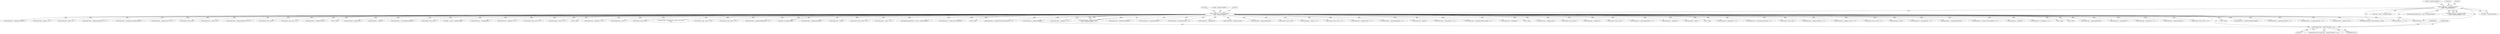 digraph "0_Android_9d4853418ab2f754c2b63e091c29c5529b8b86ca_94@API" {
"1000660" [label="(Call,strcmp(*argv, \"--gamma-threshold\") == 0)"];
"1000582" [label="(Call,strncmp(*argv, \"--transform-enable=\",\n sizeof \"--transform-enable\"))"];
"1000560" [label="(Call,strncmp(*argv, \"--transform-disable=\",\n sizeof \"--transform-disable\"))"];
"1001085" [label="(Call,5+*argv)"];
"1000679" [label="(Call,strcmp(*argv, \"--nogamma-threshold\") == 0)"];
"1000986" [label="(Call,strcmp(*argv, \"--calculations-follow-bit-depth\"))"];
"1000933" [label="(Call,strcmp(*argv, \"--use-input-precision\") == 0)"];
"1000757" [label="(Call,strcmp(*argv, \"--gamma-16-to-8\"))"];
"1000712" [label="(Call,strcmp(*argv, \"--nogamma-transform\"))"];
"1000665" [label="(Literal,0)"];
"1000603" [label="(Call,strcmp(*argv, \"--gamma\") == 0)"];
"1001239" [label="(Call,strcmp(*argv, \"--log8\") == 0)"];
"1000711" [label="(Call,strcmp(*argv, \"--nogamma-transform\") == 0)"];
"1000960" [label="(Call,strcmp(*argv, \"--calculations-use-input-precision\"))"];
"1000756" [label="(Call,strcmp(*argv, \"--gamma-16-to-8\") == 0)"];
"1001192" [label="(Call,strcmp(5+*argv, \"pc8\"))"];
"1001286" [label="(Call,strncmp(*argv, \"--option=\", 9))"];
"1000839" [label="(Call,strcmp(*argv, \"--nogamma-alpha-mode\") == 0)"];
"1001138" [label="(Call,strcmp(5+*argv, \"calc16\"))"];
"1001191" [label="(Call,strcmp(5+*argv, \"pc8\") == 0)"];
"1000585" [label="(Literal,\"--transform-enable=\")"];
"1000588" [label="(Literal,0)"];
"1000776" [label="(Call,strcmp(*argv, \"--nogamma-16-to-8\"))"];
"1001193" [label="(Call,5+*argv)"];
"1000725" [label="(Call,strcmp(*argv, \"--gamma-sbit\"))"];
"1001020" [label="(Call,strcmp(*argv, \"--sbitlow\"))"];
"1000947" [label="(Call,strcmp(*argv, \"--use-calculation-precision\"))"];
"1000563" [label="(Literal,\"--transform-disable=\")"];
"1000659" [label="(ControlStructure,if (strcmp(*argv, \"--gamma-threshold\") == 0))"];
"1001210" [label="(Call,strcmp(5+*argv, \"pc16\"))"];
"1000596" [label="(Call,*argv + sizeof \"--transform-enable\")"];
"1000669" [label="(Identifier,pm)"];
"1000922" [label="(Call,strcmp(*argv, \"--use-update-info\"))"];
"1001429" [label="(Call,safecat(command, sizeof command, cp, *argv))"];
"1000852" [label="(Call,strcmp(*argv, \"--expand16\") == 0)"];
"1001119" [label="(Call,strcmp(5+*argv, \"calc8\") == 0)"];
"1001262" [label="(Call,strcmp(*argv, \"--log16\") == 0)"];
"1001175" [label="(Call,5+*argv)"];
"1001002" [label="(Call,strcmp(*argv, \"--exhaustive\") == 0)"];
"1001073" [label="(Call,strncmp(*argv, \"--max\", 5))"];
"1001084" [label="(Call,strcmp(5+*argv, \"abs8\"))"];
"1000561" [label="(Call,*argv)"];
"1000564" [label="(Call,sizeof \"--transform-disable\")"];
"1000573" [label="(Call,transform_disable(*argv + sizeof \"--transform-disable\"))"];
"1001227" [label="(Call,fprintf(stderr, \"pngvalid: %s: unknown 'max' option\n\", *argv))"];
"1001173" [label="(Call,strcmp(5+*argv, \"out16\") == 0)"];
"1000559" [label="(Call,strncmp(*argv, \"--transform-disable=\",\n sizeof \"--transform-disable\") == 0)"];
"1001083" [label="(Call,strcmp(5+*argv, \"abs8\") == 0)"];
"1000807" [label="(Call,strcmp(*argv, \"--nogamma-background\") == 0)"];
"1000586" [label="(Call,sizeof \"--transform-enable\")"];
"1000680" [label="(Call,strcmp(*argv, \"--nogamma-threshold\"))"];
"1001049" [label="(Call,strcmp(*argv, \"--touch\"))"];
"1001155" [label="(Call,strcmp(5+*argv, \"out8\") == 0)"];
"1001048" [label="(Call,strcmp(*argv, \"--touch\") == 0)"];
"1000595" [label="(Call,transform_enable(*argv + sizeof \"--transform-enable\"))"];
"1000973" [label="(Call,strcmp(*argv, \"--assume-16-bit-calculations\"))"];
"1001121" [label="(Call,5+*argv)"];
"1000959" [label="(Call,strcmp(*argv, \"--calculations-use-input-precision\") == 0)"];
"1000661" [label="(Call,strcmp(*argv, \"--gamma-threshold\"))"];
"1000647" [label="(Call,strcmp(*argv, \"--nogamma\") == 0)"];
"1000581" [label="(Call,strncmp(*argv, \"--transform-enable=\",\n sizeof \"--transform-enable\") == 0)"];
"1000808" [label="(Call,strcmp(*argv, \"--nogamma-background\"))"];
"1000934" [label="(Call,strcmp(*argv, \"--use-input-precision\"))"];
"1000906" [label="(Call,strcmp(*argv, \"--progressive-read\") == 0)"];
"1000866" [label="(Call,strcmp(*argv, \"--noexpand16\"))"];
"1000660" [label="(Call,strcmp(*argv, \"--gamma-threshold\") == 0)"];
"1000907" [label="(Call,strcmp(*argv, \"--progressive-read\"))"];
"1000682" [label="(Identifier,argv)"];
"1000789" [label="(Call,strcmp(*argv, \"--gamma-background\"))"];
"1000583" [label="(Call,*argv)"];
"1001120" [label="(Call,strcmp(5+*argv, \"calc8\"))"];
"1001019" [label="(Call,strcmp(*argv, \"--sbitlow\") == 0)"];
"1001209" [label="(Call,strcmp(5+*argv, \"pc16\") == 0)"];
"1000743" [label="(Call,strcmp(*argv, \"--nogamma-sbit\") == 0)"];
"1000788" [label="(Call,strcmp(*argv, \"--gamma-background\") == 0)"];
"1000604" [label="(Call,strcmp(*argv, \"--gamma\"))"];
"1000878" [label="(Call,strcmp(*argv, \"--more-gammas\") == 0)"];
"1000985" [label="(Call,strcmp(*argv, \"--calculations-follow-bit-depth\") == 0)"];
"1000566" [label="(Literal,0)"];
"1000892" [label="(Call,strcmp(*argv, \"--all-gammas\"))"];
"1001139" [label="(Call,5+*argv)"];
"1001841" [label="(MethodReturn,int)"];
"1000373" [label="(Call,strcmp(*argv, \"-v\") == 0)"];
"1000744" [label="(Call,strcmp(*argv, \"--nogamma-sbit\"))"];
"1001102" [label="(Call,strcmp(5+*argv, \"abs16\"))"];
"1001003" [label="(Call,strcmp(*argv, \"--exhaustive\"))"];
"1001174" [label="(Call,strcmp(5+*argv, \"out16\"))"];
"1000820" [label="(Call,strcmp(*argv, \"--gamma-alpha-mode\") == 0)"];
"1000374" [label="(Call,strcmp(*argv, \"-v\"))"];
"1000853" [label="(Call,strcmp(*argv, \"--expand16\"))"];
"1001263" [label="(Call,strcmp(*argv, \"--log16\"))"];
"1001157" [label="(Call,5+*argv)"];
"1000865" [label="(Call,strcmp(*argv, \"--noexpand16\") == 0)"];
"1000946" [label="(Call,strcmp(*argv, \"--use-calculation-precision\") == 0)"];
"1001156" [label="(Call,strcmp(5+*argv, \"out8\"))"];
"1000692" [label="(Call,strcmp(*argv, \"--gamma-transform\") == 0)"];
"1000775" [label="(Call,strcmp(*argv, \"--nogamma-16-to-8\") == 0)"];
"1001137" [label="(Call,strcmp(5+*argv, \"calc16\") == 0)"];
"1000560" [label="(Call,strncmp(*argv, \"--transform-disable=\",\n sizeof \"--transform-disable\"))"];
"1001240" [label="(Call,strcmp(*argv, \"--log8\"))"];
"1000582" [label="(Call,strncmp(*argv, \"--transform-enable=\",\n sizeof \"--transform-enable\"))"];
"1000921" [label="(Call,strcmp(*argv, \"--use-update-info\") == 0)"];
"1000840" [label="(Call,strcmp(*argv, \"--nogamma-alpha-mode\"))"];
"1000574" [label="(Call,*argv + sizeof \"--transform-disable\")"];
"1000972" [label="(Call,strcmp(*argv, \"--assume-16-bit-calculations\") == 0)"];
"1000648" [label="(Call,strcmp(*argv, \"--nogamma\"))"];
"1000891" [label="(Call,strcmp(*argv, \"--all-gammas\") == 0)"];
"1001211" [label="(Call,5+*argv)"];
"1001103" [label="(Call,5+*argv)"];
"1000821" [label="(Call,strcmp(*argv, \"--gamma-alpha-mode\"))"];
"1000879" [label="(Call,strcmp(*argv, \"--more-gammas\"))"];
"1000724" [label="(Call,strcmp(*argv, \"--gamma-sbit\") == 0)"];
"1000693" [label="(Call,strcmp(*argv, \"--gamma-transform\"))"];
"1001101" [label="(Call,strcmp(5+*argv, \"abs16\") == 0)"];
"1000660" -> "1000659"  [label="AST: "];
"1000660" -> "1000665"  [label="CFG: "];
"1000661" -> "1000660"  [label="AST: "];
"1000665" -> "1000660"  [label="AST: "];
"1000669" -> "1000660"  [label="CFG: "];
"1000682" -> "1000660"  [label="CFG: "];
"1000660" -> "1001841"  [label="DDG: "];
"1000660" -> "1001841"  [label="DDG: "];
"1000582" -> "1000660"  [label="DDG: "];
"1000582" -> "1000581"  [label="AST: "];
"1000582" -> "1000586"  [label="CFG: "];
"1000583" -> "1000582"  [label="AST: "];
"1000585" -> "1000582"  [label="AST: "];
"1000586" -> "1000582"  [label="AST: "];
"1000588" -> "1000582"  [label="CFG: "];
"1000582" -> "1000373"  [label="DDG: "];
"1000582" -> "1000374"  [label="DDG: "];
"1000582" -> "1000581"  [label="DDG: "];
"1000582" -> "1000581"  [label="DDG: "];
"1000560" -> "1000582"  [label="DDG: "];
"1000582" -> "1000595"  [label="DDG: "];
"1000582" -> "1000596"  [label="DDG: "];
"1000582" -> "1000603"  [label="DDG: "];
"1000582" -> "1000604"  [label="DDG: "];
"1000582" -> "1000647"  [label="DDG: "];
"1000582" -> "1000648"  [label="DDG: "];
"1000582" -> "1000661"  [label="DDG: "];
"1000582" -> "1000679"  [label="DDG: "];
"1000582" -> "1000680"  [label="DDG: "];
"1000582" -> "1000692"  [label="DDG: "];
"1000582" -> "1000693"  [label="DDG: "];
"1000582" -> "1000711"  [label="DDG: "];
"1000582" -> "1000712"  [label="DDG: "];
"1000582" -> "1000724"  [label="DDG: "];
"1000582" -> "1000725"  [label="DDG: "];
"1000582" -> "1000743"  [label="DDG: "];
"1000582" -> "1000744"  [label="DDG: "];
"1000582" -> "1000756"  [label="DDG: "];
"1000582" -> "1000757"  [label="DDG: "];
"1000582" -> "1000775"  [label="DDG: "];
"1000582" -> "1000776"  [label="DDG: "];
"1000582" -> "1000788"  [label="DDG: "];
"1000582" -> "1000789"  [label="DDG: "];
"1000582" -> "1000807"  [label="DDG: "];
"1000582" -> "1000808"  [label="DDG: "];
"1000582" -> "1000820"  [label="DDG: "];
"1000582" -> "1000821"  [label="DDG: "];
"1000582" -> "1000839"  [label="DDG: "];
"1000582" -> "1000840"  [label="DDG: "];
"1000582" -> "1000852"  [label="DDG: "];
"1000582" -> "1000853"  [label="DDG: "];
"1000582" -> "1000865"  [label="DDG: "];
"1000582" -> "1000866"  [label="DDG: "];
"1000582" -> "1000878"  [label="DDG: "];
"1000582" -> "1000879"  [label="DDG: "];
"1000582" -> "1000891"  [label="DDG: "];
"1000582" -> "1000892"  [label="DDG: "];
"1000582" -> "1000906"  [label="DDG: "];
"1000582" -> "1000907"  [label="DDG: "];
"1000582" -> "1000921"  [label="DDG: "];
"1000582" -> "1000922"  [label="DDG: "];
"1000582" -> "1000933"  [label="DDG: "];
"1000582" -> "1000934"  [label="DDG: "];
"1000582" -> "1000946"  [label="DDG: "];
"1000582" -> "1000947"  [label="DDG: "];
"1000582" -> "1000959"  [label="DDG: "];
"1000582" -> "1000960"  [label="DDG: "];
"1000582" -> "1000972"  [label="DDG: "];
"1000582" -> "1000973"  [label="DDG: "];
"1000582" -> "1000985"  [label="DDG: "];
"1000582" -> "1000986"  [label="DDG: "];
"1000582" -> "1001002"  [label="DDG: "];
"1000582" -> "1001003"  [label="DDG: "];
"1000582" -> "1001019"  [label="DDG: "];
"1000582" -> "1001020"  [label="DDG: "];
"1000582" -> "1001048"  [label="DDG: "];
"1000582" -> "1001049"  [label="DDG: "];
"1000582" -> "1001073"  [label="DDG: "];
"1000582" -> "1001083"  [label="DDG: "];
"1000582" -> "1001084"  [label="DDG: "];
"1000582" -> "1001085"  [label="DDG: "];
"1000582" -> "1001101"  [label="DDG: "];
"1000582" -> "1001102"  [label="DDG: "];
"1000582" -> "1001103"  [label="DDG: "];
"1000582" -> "1001119"  [label="DDG: "];
"1000582" -> "1001120"  [label="DDG: "];
"1000582" -> "1001121"  [label="DDG: "];
"1000582" -> "1001137"  [label="DDG: "];
"1000582" -> "1001138"  [label="DDG: "];
"1000582" -> "1001139"  [label="DDG: "];
"1000582" -> "1001155"  [label="DDG: "];
"1000582" -> "1001156"  [label="DDG: "];
"1000582" -> "1001157"  [label="DDG: "];
"1000582" -> "1001173"  [label="DDG: "];
"1000582" -> "1001174"  [label="DDG: "];
"1000582" -> "1001175"  [label="DDG: "];
"1000582" -> "1001191"  [label="DDG: "];
"1000582" -> "1001192"  [label="DDG: "];
"1000582" -> "1001193"  [label="DDG: "];
"1000582" -> "1001209"  [label="DDG: "];
"1000582" -> "1001210"  [label="DDG: "];
"1000582" -> "1001211"  [label="DDG: "];
"1000582" -> "1001227"  [label="DDG: "];
"1000582" -> "1001239"  [label="DDG: "];
"1000582" -> "1001240"  [label="DDG: "];
"1000582" -> "1001262"  [label="DDG: "];
"1000582" -> "1001263"  [label="DDG: "];
"1000582" -> "1001286"  [label="DDG: "];
"1000582" -> "1001429"  [label="DDG: "];
"1000560" -> "1000559"  [label="AST: "];
"1000560" -> "1000564"  [label="CFG: "];
"1000561" -> "1000560"  [label="AST: "];
"1000563" -> "1000560"  [label="AST: "];
"1000564" -> "1000560"  [label="AST: "];
"1000566" -> "1000560"  [label="CFG: "];
"1000560" -> "1000373"  [label="DDG: "];
"1000560" -> "1000374"  [label="DDG: "];
"1000560" -> "1000559"  [label="DDG: "];
"1000560" -> "1000559"  [label="DDG: "];
"1000560" -> "1000573"  [label="DDG: "];
"1000560" -> "1000574"  [label="DDG: "];
"1000560" -> "1001429"  [label="DDG: "];
}
